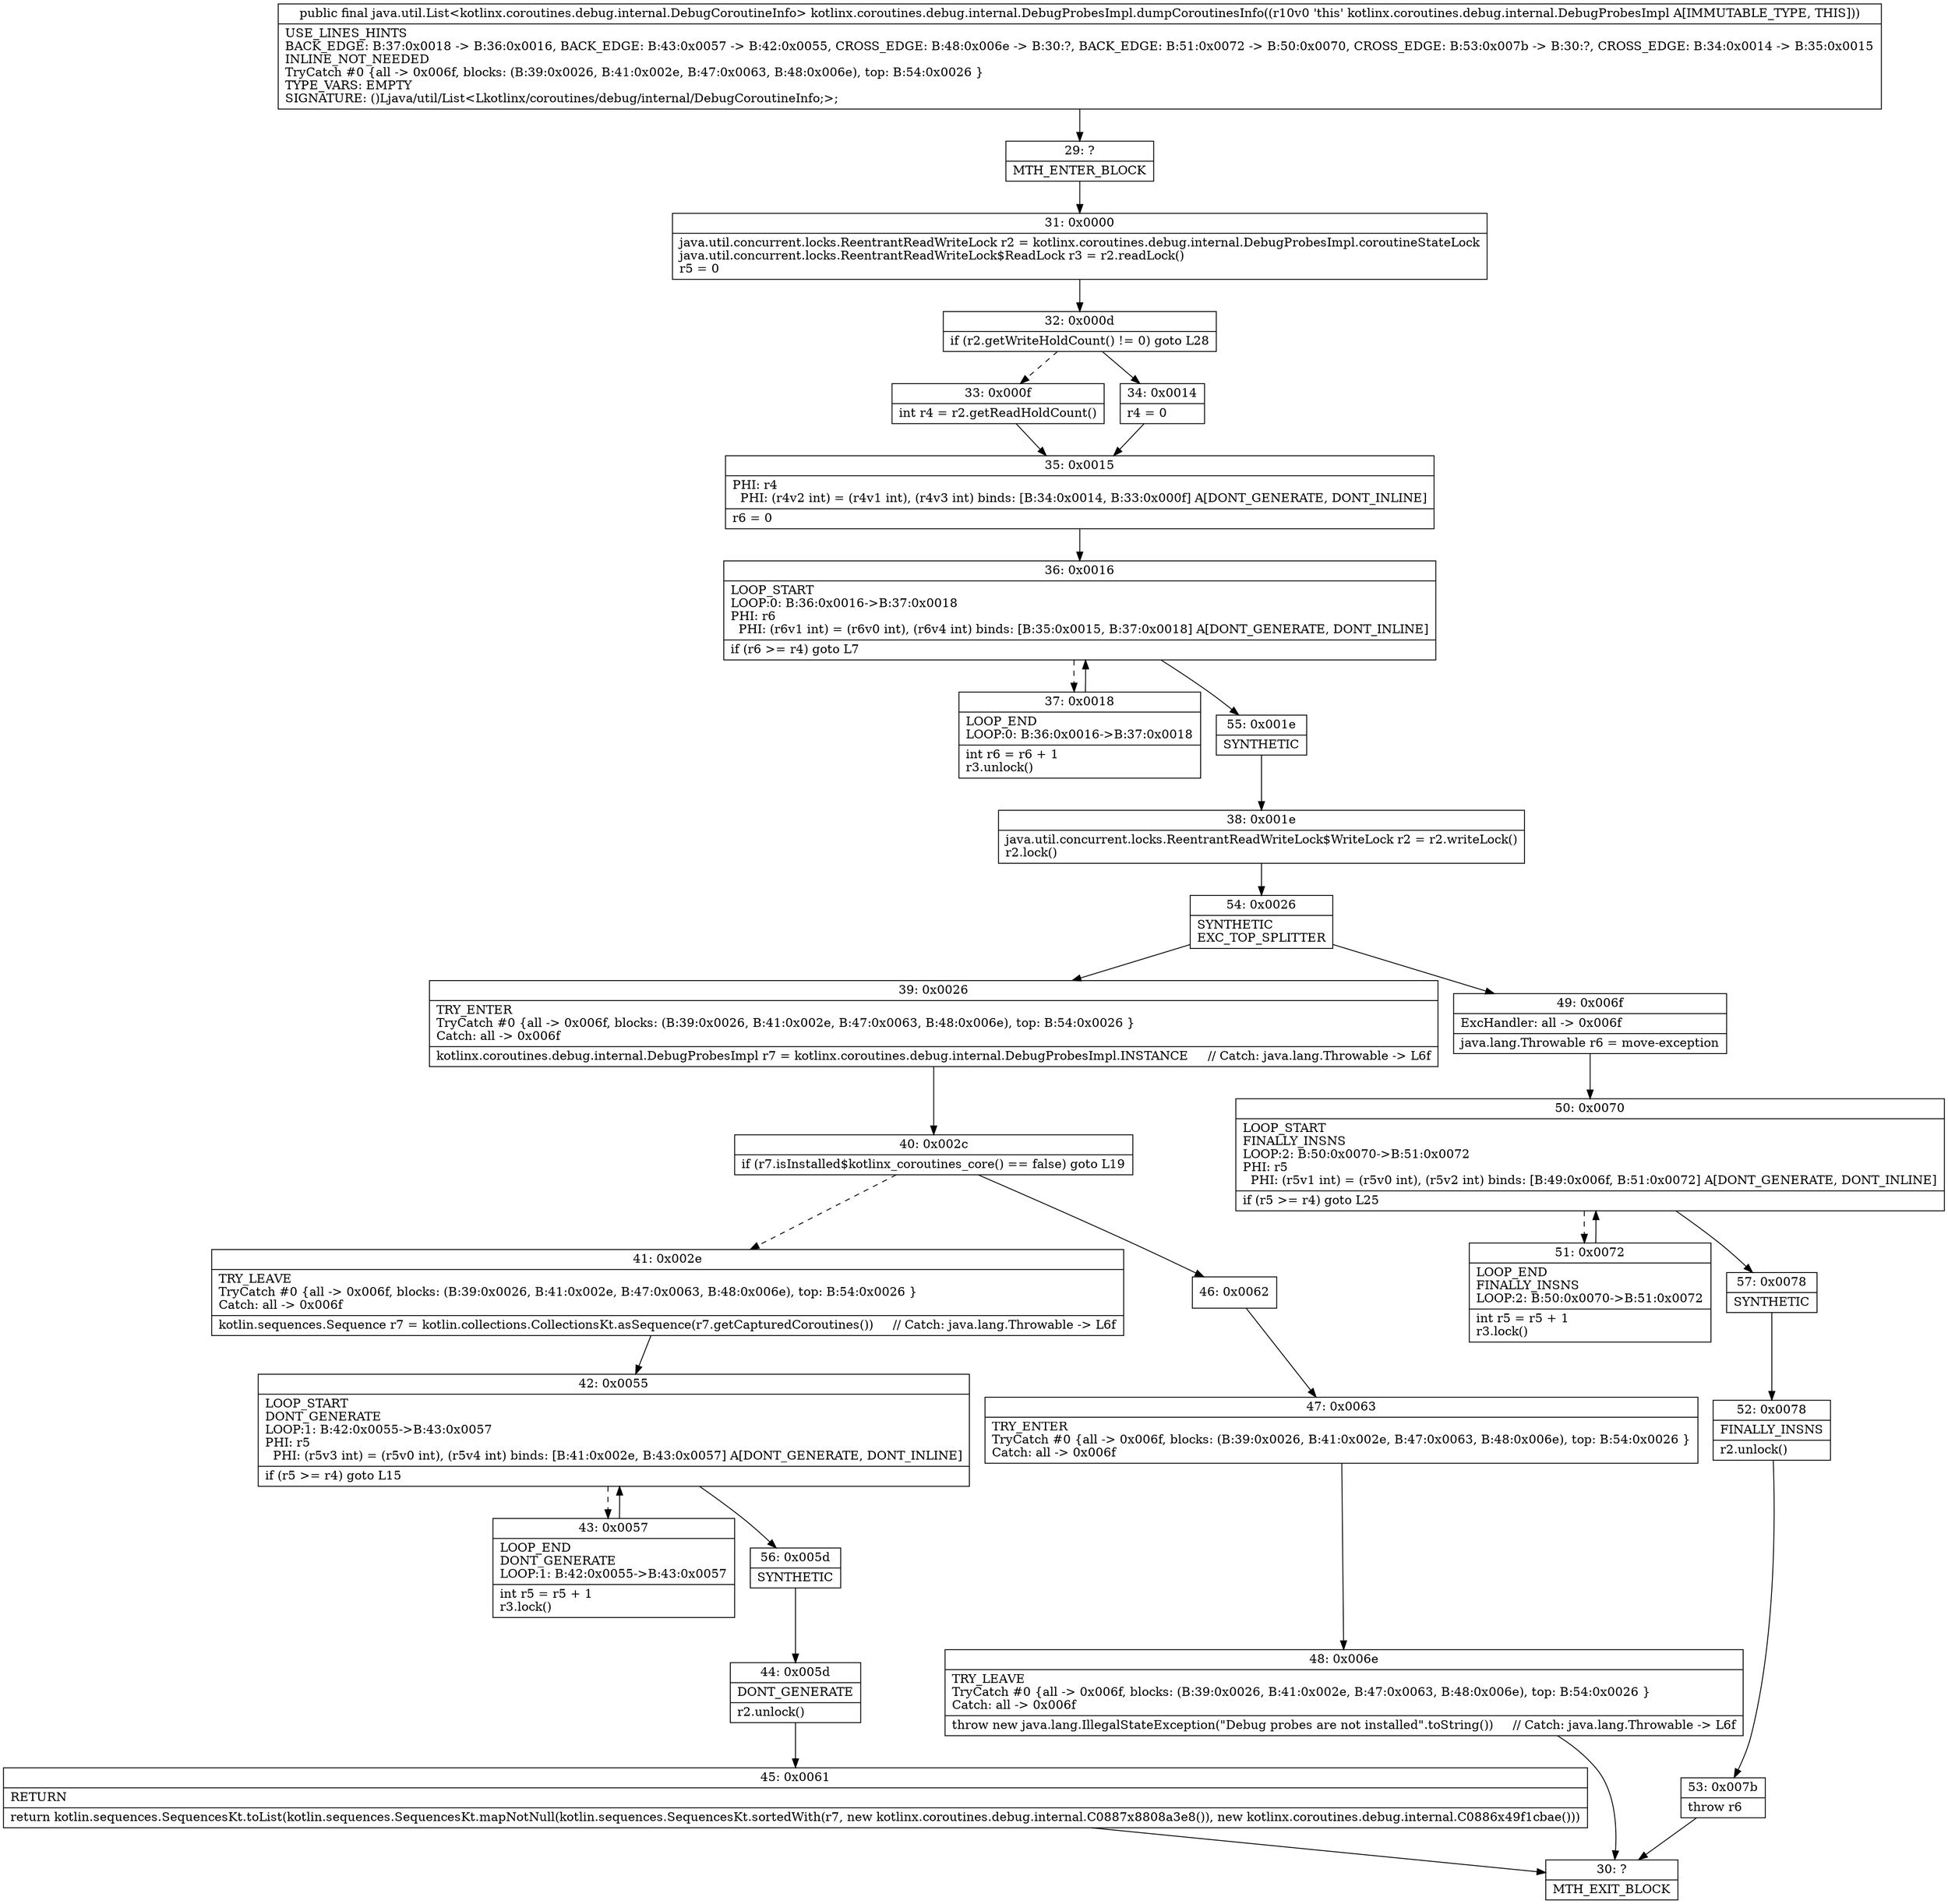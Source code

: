 digraph "CFG forkotlinx.coroutines.debug.internal.DebugProbesImpl.dumpCoroutinesInfo()Ljava\/util\/List;" {
Node_29 [shape=record,label="{29\:\ ?|MTH_ENTER_BLOCK\l}"];
Node_31 [shape=record,label="{31\:\ 0x0000|java.util.concurrent.locks.ReentrantReadWriteLock r2 = kotlinx.coroutines.debug.internal.DebugProbesImpl.coroutineStateLock\ljava.util.concurrent.locks.ReentrantReadWriteLock$ReadLock r3 = r2.readLock()\lr5 = 0\l}"];
Node_32 [shape=record,label="{32\:\ 0x000d|if (r2.getWriteHoldCount() != 0) goto L28\l}"];
Node_33 [shape=record,label="{33\:\ 0x000f|int r4 = r2.getReadHoldCount()\l}"];
Node_35 [shape=record,label="{35\:\ 0x0015|PHI: r4 \l  PHI: (r4v2 int) = (r4v1 int), (r4v3 int) binds: [B:34:0x0014, B:33:0x000f] A[DONT_GENERATE, DONT_INLINE]\l|r6 = 0\l}"];
Node_36 [shape=record,label="{36\:\ 0x0016|LOOP_START\lLOOP:0: B:36:0x0016\-\>B:37:0x0018\lPHI: r6 \l  PHI: (r6v1 int) = (r6v0 int), (r6v4 int) binds: [B:35:0x0015, B:37:0x0018] A[DONT_GENERATE, DONT_INLINE]\l|if (r6 \>= r4) goto L7\l}"];
Node_37 [shape=record,label="{37\:\ 0x0018|LOOP_END\lLOOP:0: B:36:0x0016\-\>B:37:0x0018\l|int r6 = r6 + 1\lr3.unlock()\l}"];
Node_55 [shape=record,label="{55\:\ 0x001e|SYNTHETIC\l}"];
Node_38 [shape=record,label="{38\:\ 0x001e|java.util.concurrent.locks.ReentrantReadWriteLock$WriteLock r2 = r2.writeLock()\lr2.lock()\l}"];
Node_54 [shape=record,label="{54\:\ 0x0026|SYNTHETIC\lEXC_TOP_SPLITTER\l}"];
Node_39 [shape=record,label="{39\:\ 0x0026|TRY_ENTER\lTryCatch #0 \{all \-\> 0x006f, blocks: (B:39:0x0026, B:41:0x002e, B:47:0x0063, B:48:0x006e), top: B:54:0x0026 \}\lCatch: all \-\> 0x006f\l|kotlinx.coroutines.debug.internal.DebugProbesImpl r7 = kotlinx.coroutines.debug.internal.DebugProbesImpl.INSTANCE     \/\/ Catch: java.lang.Throwable \-\> L6f\l}"];
Node_40 [shape=record,label="{40\:\ 0x002c|if (r7.isInstalled$kotlinx_coroutines_core() == false) goto L19\l}"];
Node_41 [shape=record,label="{41\:\ 0x002e|TRY_LEAVE\lTryCatch #0 \{all \-\> 0x006f, blocks: (B:39:0x0026, B:41:0x002e, B:47:0x0063, B:48:0x006e), top: B:54:0x0026 \}\lCatch: all \-\> 0x006f\l|kotlin.sequences.Sequence r7 = kotlin.collections.CollectionsKt.asSequence(r7.getCapturedCoroutines())     \/\/ Catch: java.lang.Throwable \-\> L6f\l}"];
Node_42 [shape=record,label="{42\:\ 0x0055|LOOP_START\lDONT_GENERATE\lLOOP:1: B:42:0x0055\-\>B:43:0x0057\lPHI: r5 \l  PHI: (r5v3 int) = (r5v0 int), (r5v4 int) binds: [B:41:0x002e, B:43:0x0057] A[DONT_GENERATE, DONT_INLINE]\l|if (r5 \>= r4) goto L15\l}"];
Node_43 [shape=record,label="{43\:\ 0x0057|LOOP_END\lDONT_GENERATE\lLOOP:1: B:42:0x0055\-\>B:43:0x0057\l|int r5 = r5 + 1\lr3.lock()\l}"];
Node_56 [shape=record,label="{56\:\ 0x005d|SYNTHETIC\l}"];
Node_44 [shape=record,label="{44\:\ 0x005d|DONT_GENERATE\l|r2.unlock()\l}"];
Node_45 [shape=record,label="{45\:\ 0x0061|RETURN\l|return kotlin.sequences.SequencesKt.toList(kotlin.sequences.SequencesKt.mapNotNull(kotlin.sequences.SequencesKt.sortedWith(r7, new kotlinx.coroutines.debug.internal.C0887x8808a3e8()), new kotlinx.coroutines.debug.internal.C0886x49f1cbae()))\l}"];
Node_30 [shape=record,label="{30\:\ ?|MTH_EXIT_BLOCK\l}"];
Node_46 [shape=record,label="{46\:\ 0x0062}"];
Node_47 [shape=record,label="{47\:\ 0x0063|TRY_ENTER\lTryCatch #0 \{all \-\> 0x006f, blocks: (B:39:0x0026, B:41:0x002e, B:47:0x0063, B:48:0x006e), top: B:54:0x0026 \}\lCatch: all \-\> 0x006f\l}"];
Node_48 [shape=record,label="{48\:\ 0x006e|TRY_LEAVE\lTryCatch #0 \{all \-\> 0x006f, blocks: (B:39:0x0026, B:41:0x002e, B:47:0x0063, B:48:0x006e), top: B:54:0x0026 \}\lCatch: all \-\> 0x006f\l|throw new java.lang.IllegalStateException(\"Debug probes are not installed\".toString())     \/\/ Catch: java.lang.Throwable \-\> L6f\l}"];
Node_49 [shape=record,label="{49\:\ 0x006f|ExcHandler: all \-\> 0x006f\l|java.lang.Throwable r6 = move\-exception\l}"];
Node_50 [shape=record,label="{50\:\ 0x0070|LOOP_START\lFINALLY_INSNS\lLOOP:2: B:50:0x0070\-\>B:51:0x0072\lPHI: r5 \l  PHI: (r5v1 int) = (r5v0 int), (r5v2 int) binds: [B:49:0x006f, B:51:0x0072] A[DONT_GENERATE, DONT_INLINE]\l|if (r5 \>= r4) goto L25\l}"];
Node_51 [shape=record,label="{51\:\ 0x0072|LOOP_END\lFINALLY_INSNS\lLOOP:2: B:50:0x0070\-\>B:51:0x0072\l|int r5 = r5 + 1\lr3.lock()\l}"];
Node_57 [shape=record,label="{57\:\ 0x0078|SYNTHETIC\l}"];
Node_52 [shape=record,label="{52\:\ 0x0078|FINALLY_INSNS\l|r2.unlock()\l}"];
Node_53 [shape=record,label="{53\:\ 0x007b|throw r6\l}"];
Node_34 [shape=record,label="{34\:\ 0x0014|r4 = 0\l}"];
MethodNode[shape=record,label="{public final java.util.List\<kotlinx.coroutines.debug.internal.DebugCoroutineInfo\> kotlinx.coroutines.debug.internal.DebugProbesImpl.dumpCoroutinesInfo((r10v0 'this' kotlinx.coroutines.debug.internal.DebugProbesImpl A[IMMUTABLE_TYPE, THIS]))  | USE_LINES_HINTS\lBACK_EDGE: B:37:0x0018 \-\> B:36:0x0016, BACK_EDGE: B:43:0x0057 \-\> B:42:0x0055, CROSS_EDGE: B:48:0x006e \-\> B:30:?, BACK_EDGE: B:51:0x0072 \-\> B:50:0x0070, CROSS_EDGE: B:53:0x007b \-\> B:30:?, CROSS_EDGE: B:34:0x0014 \-\> B:35:0x0015\lINLINE_NOT_NEEDED\lTryCatch #0 \{all \-\> 0x006f, blocks: (B:39:0x0026, B:41:0x002e, B:47:0x0063, B:48:0x006e), top: B:54:0x0026 \}\lTYPE_VARS: EMPTY\lSIGNATURE: ()Ljava\/util\/List\<Lkotlinx\/coroutines\/debug\/internal\/DebugCoroutineInfo;\>;\l}"];
MethodNode -> Node_29;Node_29 -> Node_31;
Node_31 -> Node_32;
Node_32 -> Node_33[style=dashed];
Node_32 -> Node_34;
Node_33 -> Node_35;
Node_35 -> Node_36;
Node_36 -> Node_37[style=dashed];
Node_36 -> Node_55;
Node_37 -> Node_36;
Node_55 -> Node_38;
Node_38 -> Node_54;
Node_54 -> Node_39;
Node_54 -> Node_49;
Node_39 -> Node_40;
Node_40 -> Node_41[style=dashed];
Node_40 -> Node_46;
Node_41 -> Node_42;
Node_42 -> Node_43[style=dashed];
Node_42 -> Node_56;
Node_43 -> Node_42;
Node_56 -> Node_44;
Node_44 -> Node_45;
Node_45 -> Node_30;
Node_46 -> Node_47;
Node_47 -> Node_48;
Node_48 -> Node_30;
Node_49 -> Node_50;
Node_50 -> Node_51[style=dashed];
Node_50 -> Node_57;
Node_51 -> Node_50;
Node_57 -> Node_52;
Node_52 -> Node_53;
Node_53 -> Node_30;
Node_34 -> Node_35;
}

